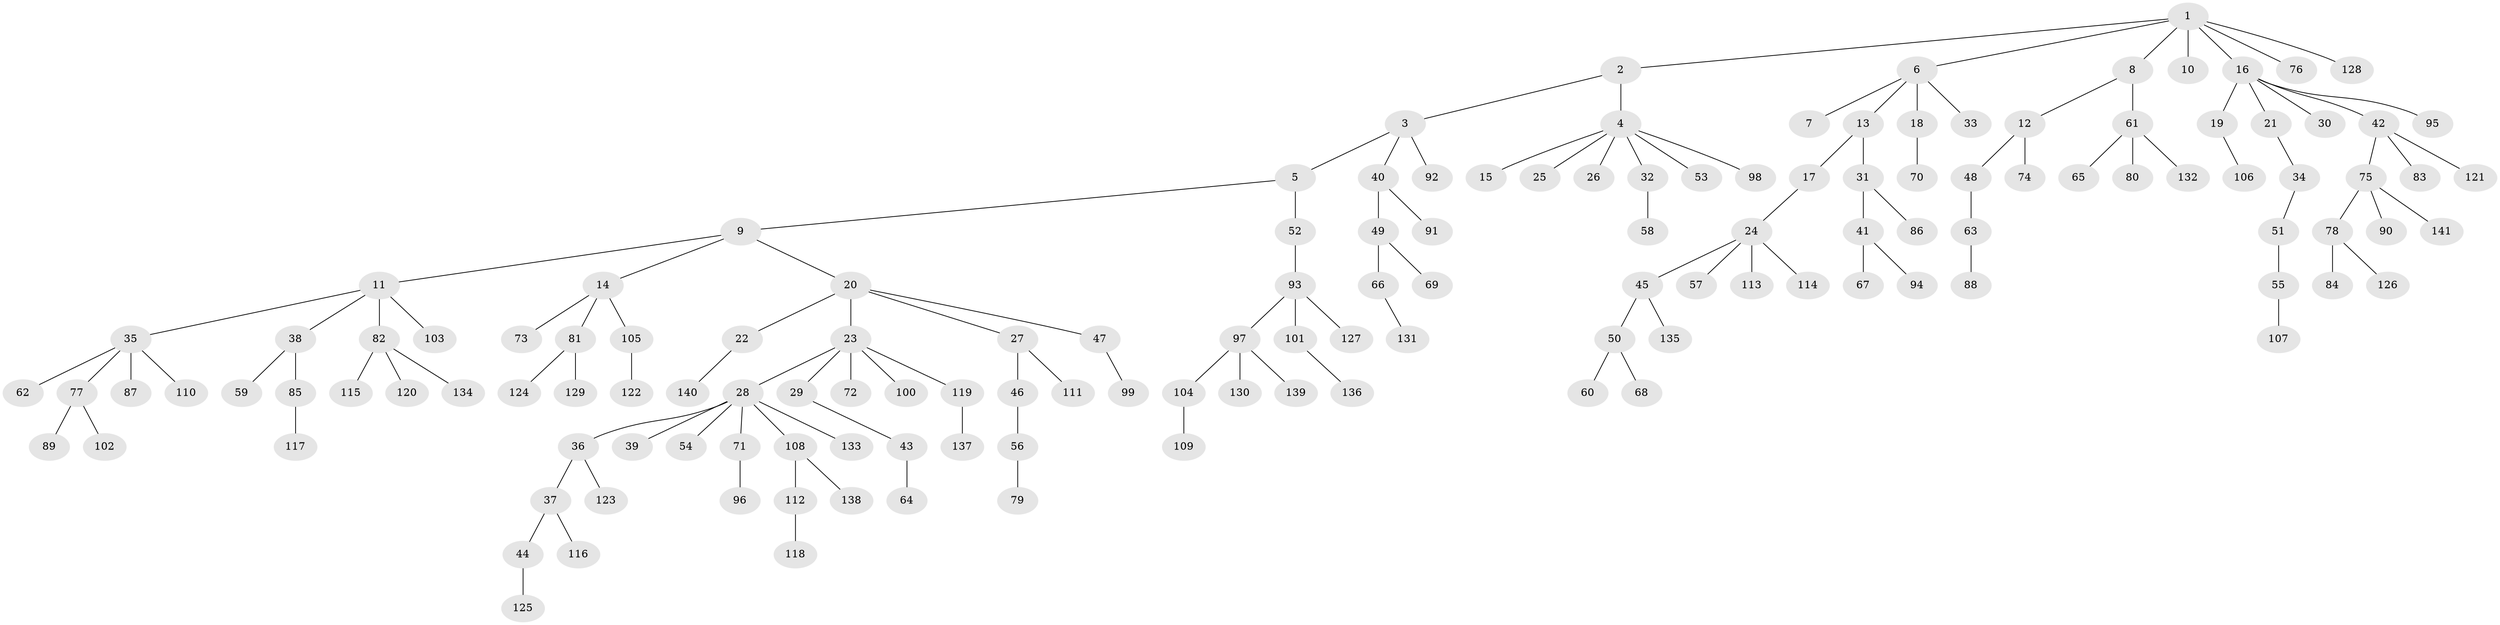 // Generated by graph-tools (version 1.1) at 2025/26/03/09/25 03:26:29]
// undirected, 141 vertices, 140 edges
graph export_dot {
graph [start="1"]
  node [color=gray90,style=filled];
  1;
  2;
  3;
  4;
  5;
  6;
  7;
  8;
  9;
  10;
  11;
  12;
  13;
  14;
  15;
  16;
  17;
  18;
  19;
  20;
  21;
  22;
  23;
  24;
  25;
  26;
  27;
  28;
  29;
  30;
  31;
  32;
  33;
  34;
  35;
  36;
  37;
  38;
  39;
  40;
  41;
  42;
  43;
  44;
  45;
  46;
  47;
  48;
  49;
  50;
  51;
  52;
  53;
  54;
  55;
  56;
  57;
  58;
  59;
  60;
  61;
  62;
  63;
  64;
  65;
  66;
  67;
  68;
  69;
  70;
  71;
  72;
  73;
  74;
  75;
  76;
  77;
  78;
  79;
  80;
  81;
  82;
  83;
  84;
  85;
  86;
  87;
  88;
  89;
  90;
  91;
  92;
  93;
  94;
  95;
  96;
  97;
  98;
  99;
  100;
  101;
  102;
  103;
  104;
  105;
  106;
  107;
  108;
  109;
  110;
  111;
  112;
  113;
  114;
  115;
  116;
  117;
  118;
  119;
  120;
  121;
  122;
  123;
  124;
  125;
  126;
  127;
  128;
  129;
  130;
  131;
  132;
  133;
  134;
  135;
  136;
  137;
  138;
  139;
  140;
  141;
  1 -- 2;
  1 -- 6;
  1 -- 8;
  1 -- 10;
  1 -- 16;
  1 -- 76;
  1 -- 128;
  2 -- 3;
  2 -- 4;
  3 -- 5;
  3 -- 40;
  3 -- 92;
  4 -- 15;
  4 -- 25;
  4 -- 26;
  4 -- 32;
  4 -- 53;
  4 -- 98;
  5 -- 9;
  5 -- 52;
  6 -- 7;
  6 -- 13;
  6 -- 18;
  6 -- 33;
  8 -- 12;
  8 -- 61;
  9 -- 11;
  9 -- 14;
  9 -- 20;
  11 -- 35;
  11 -- 38;
  11 -- 82;
  11 -- 103;
  12 -- 48;
  12 -- 74;
  13 -- 17;
  13 -- 31;
  14 -- 73;
  14 -- 81;
  14 -- 105;
  16 -- 19;
  16 -- 21;
  16 -- 30;
  16 -- 42;
  16 -- 95;
  17 -- 24;
  18 -- 70;
  19 -- 106;
  20 -- 22;
  20 -- 23;
  20 -- 27;
  20 -- 47;
  21 -- 34;
  22 -- 140;
  23 -- 28;
  23 -- 29;
  23 -- 72;
  23 -- 100;
  23 -- 119;
  24 -- 45;
  24 -- 57;
  24 -- 113;
  24 -- 114;
  27 -- 46;
  27 -- 111;
  28 -- 36;
  28 -- 39;
  28 -- 54;
  28 -- 71;
  28 -- 108;
  28 -- 133;
  29 -- 43;
  31 -- 41;
  31 -- 86;
  32 -- 58;
  34 -- 51;
  35 -- 62;
  35 -- 77;
  35 -- 87;
  35 -- 110;
  36 -- 37;
  36 -- 123;
  37 -- 44;
  37 -- 116;
  38 -- 59;
  38 -- 85;
  40 -- 49;
  40 -- 91;
  41 -- 67;
  41 -- 94;
  42 -- 75;
  42 -- 83;
  42 -- 121;
  43 -- 64;
  44 -- 125;
  45 -- 50;
  45 -- 135;
  46 -- 56;
  47 -- 99;
  48 -- 63;
  49 -- 66;
  49 -- 69;
  50 -- 60;
  50 -- 68;
  51 -- 55;
  52 -- 93;
  55 -- 107;
  56 -- 79;
  61 -- 65;
  61 -- 80;
  61 -- 132;
  63 -- 88;
  66 -- 131;
  71 -- 96;
  75 -- 78;
  75 -- 90;
  75 -- 141;
  77 -- 89;
  77 -- 102;
  78 -- 84;
  78 -- 126;
  81 -- 124;
  81 -- 129;
  82 -- 115;
  82 -- 120;
  82 -- 134;
  85 -- 117;
  93 -- 97;
  93 -- 101;
  93 -- 127;
  97 -- 104;
  97 -- 130;
  97 -- 139;
  101 -- 136;
  104 -- 109;
  105 -- 122;
  108 -- 112;
  108 -- 138;
  112 -- 118;
  119 -- 137;
}
